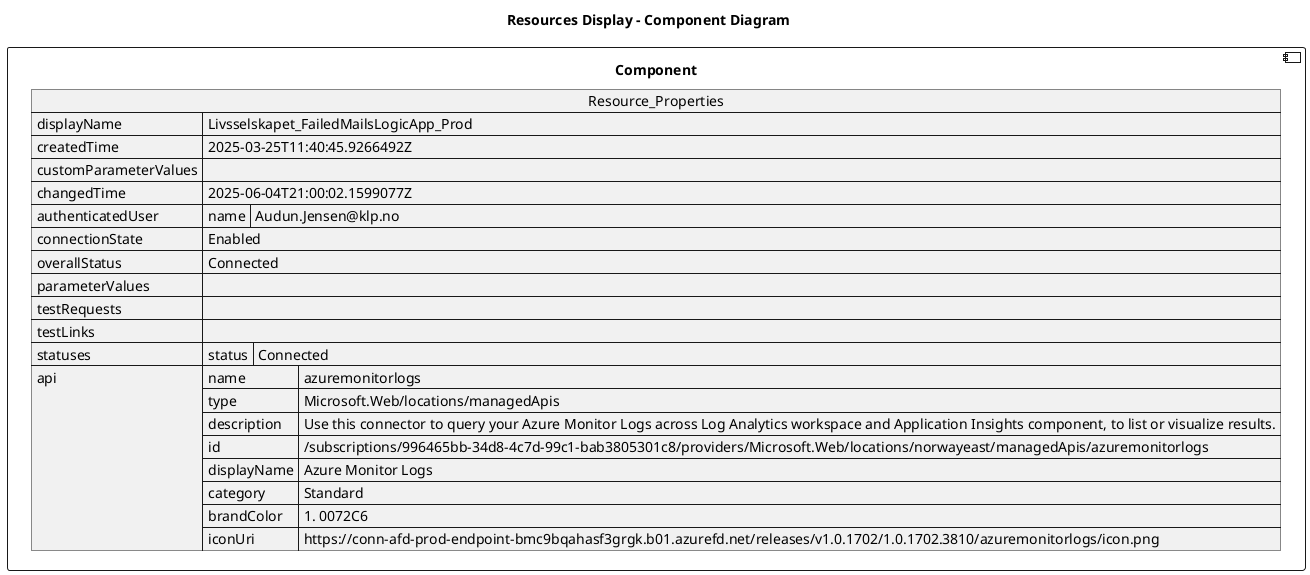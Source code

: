 @startuml

title Resources Display - Component Diagram

component Component {

json  Resource_Properties {
  "displayName": "Livsselskapet_FailedMailsLogicApp_Prod",
  "createdTime": "2025-03-25T11:40:45.9266492Z",
  "customParameterValues": {},
  "changedTime": "2025-06-04T21:00:02.1599077Z",
  "authenticatedUser": {
    "name": "Audun.Jensen@klp.no"
  },
  "connectionState": "Enabled",
  "overallStatus": "Connected",
  "parameterValues": {},
  "testRequests": [],
  "testLinks": [],
  "statuses": [
    {
      "status": "Connected"
    }
  ],
  "api": {
    "name": "azuremonitorlogs",
    "type": "Microsoft.Web/locations/managedApis",
    "description": "Use this connector to query your Azure Monitor Logs across Log Analytics workspace and Application Insights component, to list or visualize results.",
    "id": "/subscriptions/996465bb-34d8-4c7d-99c1-bab3805301c8/providers/Microsoft.Web/locations/norwayeast/managedApis/azuremonitorlogs",
    "displayName": "Azure Monitor Logs",
    "category": "Standard",
    "brandColor": "#0072C6",
    "iconUri": "https://conn-afd-prod-endpoint-bmc9bqahasf3grgk.b01.azurefd.net/releases/v1.0.1702/1.0.1702.3810/azuremonitorlogs/icon.png"
  }
}
}
@enduml
